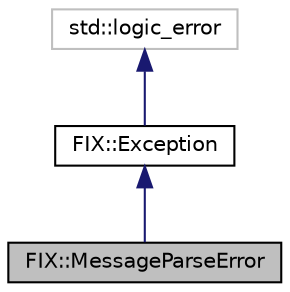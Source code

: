 digraph "FIX::MessageParseError"
{
  edge [fontname="Helvetica",fontsize="10",labelfontname="Helvetica",labelfontsize="10"];
  node [fontname="Helvetica",fontsize="10",shape=record];
  Node3 [label="FIX::MessageParseError",height=0.2,width=0.4,color="black", fillcolor="grey75", style="filled", fontcolor="black"];
  Node4 -> Node3 [dir="back",color="midnightblue",fontsize="10",style="solid",fontname="Helvetica"];
  Node4 [label="FIX::Exception",height=0.2,width=0.4,color="black", fillcolor="white", style="filled",URL="$struct_f_i_x_1_1_exception.html",tooltip="Base QuickFIX exception type. "];
  Node5 -> Node4 [dir="back",color="midnightblue",fontsize="10",style="solid",fontname="Helvetica"];
  Node5 [label="std::logic_error",height=0.2,width=0.4,color="grey75", fillcolor="white", style="filled"];
}
